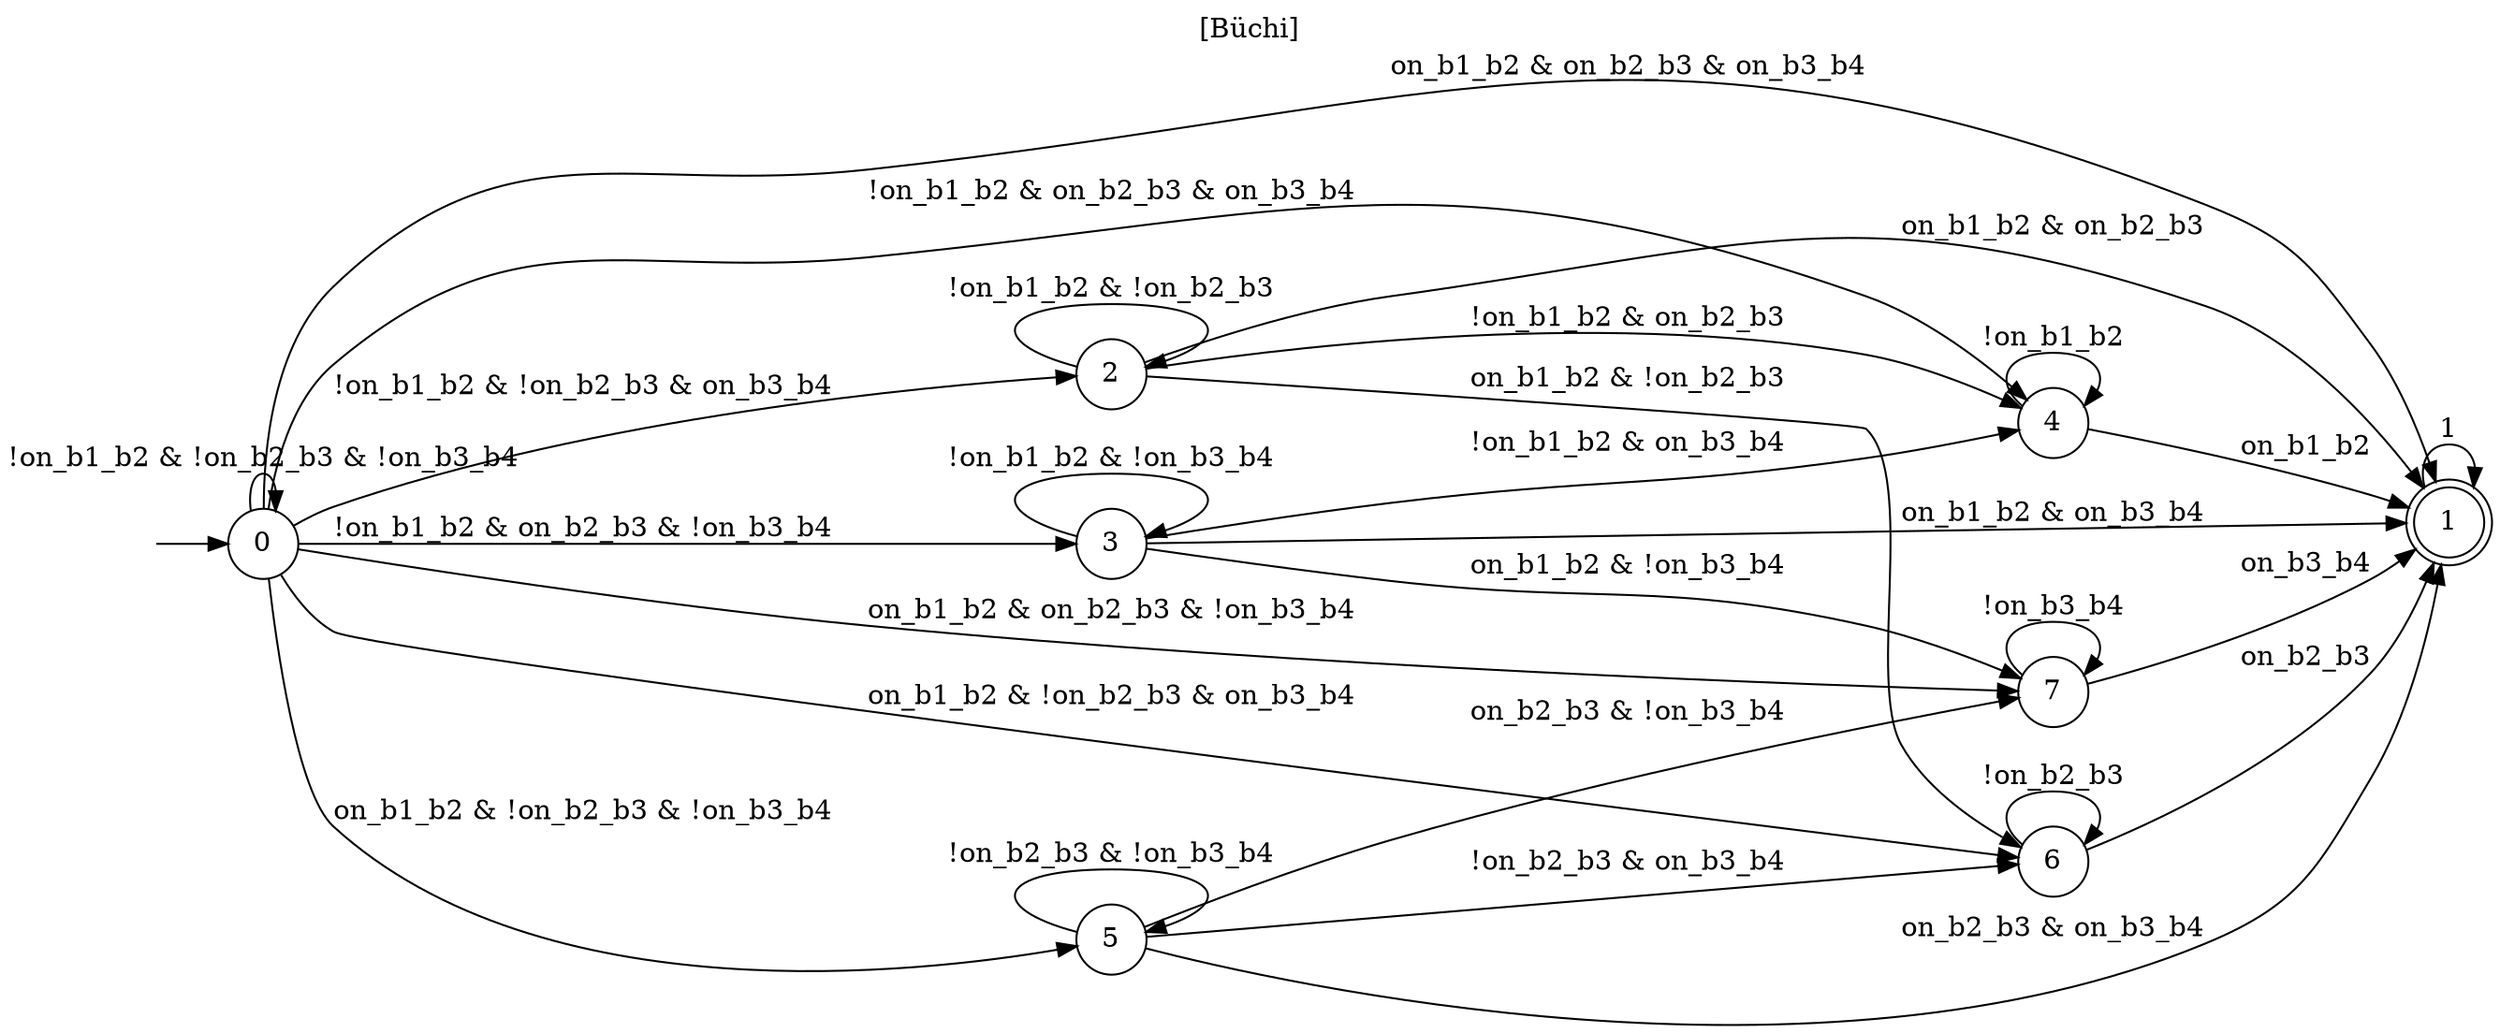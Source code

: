 digraph "" {
  rankdir=LR
  label="[Büchi]"
  labelloc="t"
  node [shape="circle"]
  I [label="", style=invis, width=0]
  I -> 0
  0 [label="0"]
  0 -> 0 [label="!on_b1_b2 & !on_b2_b3 & !on_b3_b4"]
  0 -> 1 [label="on_b1_b2 & on_b2_b3 & on_b3_b4"]
  0 -> 2 [label="!on_b1_b2 & !on_b2_b3 & on_b3_b4"]
  0 -> 3 [label="!on_b1_b2 & on_b2_b3 & !on_b3_b4"]
  0 -> 4 [label="!on_b1_b2 & on_b2_b3 & on_b3_b4"]
  0 -> 5 [label="on_b1_b2 & !on_b2_b3 & !on_b3_b4"]
  0 -> 6 [label="on_b1_b2 & !on_b2_b3 & on_b3_b4"]
  0 -> 7 [label="on_b1_b2 & on_b2_b3 & !on_b3_b4"]
  1 [label="1", peripheries=2]
  1 -> 1 [label="1"]
  2 [label="2"]
  2 -> 1 [label="on_b1_b2 & on_b2_b3"]
  2 -> 2 [label="!on_b1_b2 & !on_b2_b3"]
  2 -> 4 [label="!on_b1_b2 & on_b2_b3"]
  2 -> 6 [label="on_b1_b2 & !on_b2_b3"]
  3 [label="3"]
  3 -> 1 [label="on_b1_b2 & on_b3_b4"]
  3 -> 3 [label="!on_b1_b2 & !on_b3_b4"]
  3 -> 4 [label="!on_b1_b2 & on_b3_b4"]
  3 -> 7 [label="on_b1_b2 & !on_b3_b4"]
  4 [label="4"]
  4 -> 1 [label="on_b1_b2"]
  4 -> 4 [label="!on_b1_b2"]
  5 [label="5"]
  5 -> 1 [label="on_b2_b3 & on_b3_b4"]
  5 -> 5 [label="!on_b2_b3 & !on_b3_b4"]
  5 -> 6 [label="!on_b2_b3 & on_b3_b4"]
  5 -> 7 [label="on_b2_b3 & !on_b3_b4"]
  6 [label="6"]
  6 -> 1 [label="on_b2_b3"]
  6 -> 6 [label="!on_b2_b3"]
  7 [label="7"]
  7 -> 1 [label="on_b3_b4"]
  7 -> 7 [label="!on_b3_b4"]
}
